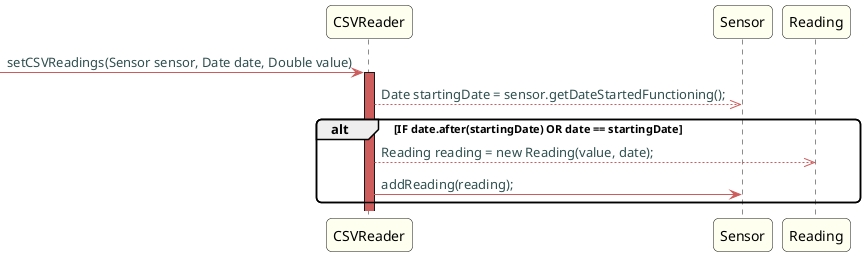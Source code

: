 @startuml

skinparam titleBorderRoundCorner 10
skinparam titleBorderThickness 3
skinparam titleBorderColor indianred
skinparam titleBackgroundColor ivory
skinparam FontName quicksand

skinparam actor {
 	BorderColor indianred
 	}

 skinparam sequence {
 	LifeLineBackgroundColor indianred
 	ParticipantBackgroundColor ivory
 }

 skinparam roundcorner 10

 skinparam component {
   arrowThickness 1
   ArrowFontName Verdana
   ArrowColor indianred
   ArrowFontColor darkslategrey
 }



-> CSVReader: setCSVReadings(Sensor sensor, Date date, Double value)
activate CSVReader
CSVReader -->> Sensor: Date startingDate = sensor.getDateStartedFunctioning();
alt IF date.after(startingDate) OR date == startingDate

CSVReader -->> Reading: Reading reading = new Reading(value, date);
CSVReader -> Sensor: addReading(reading);


end



@enduml